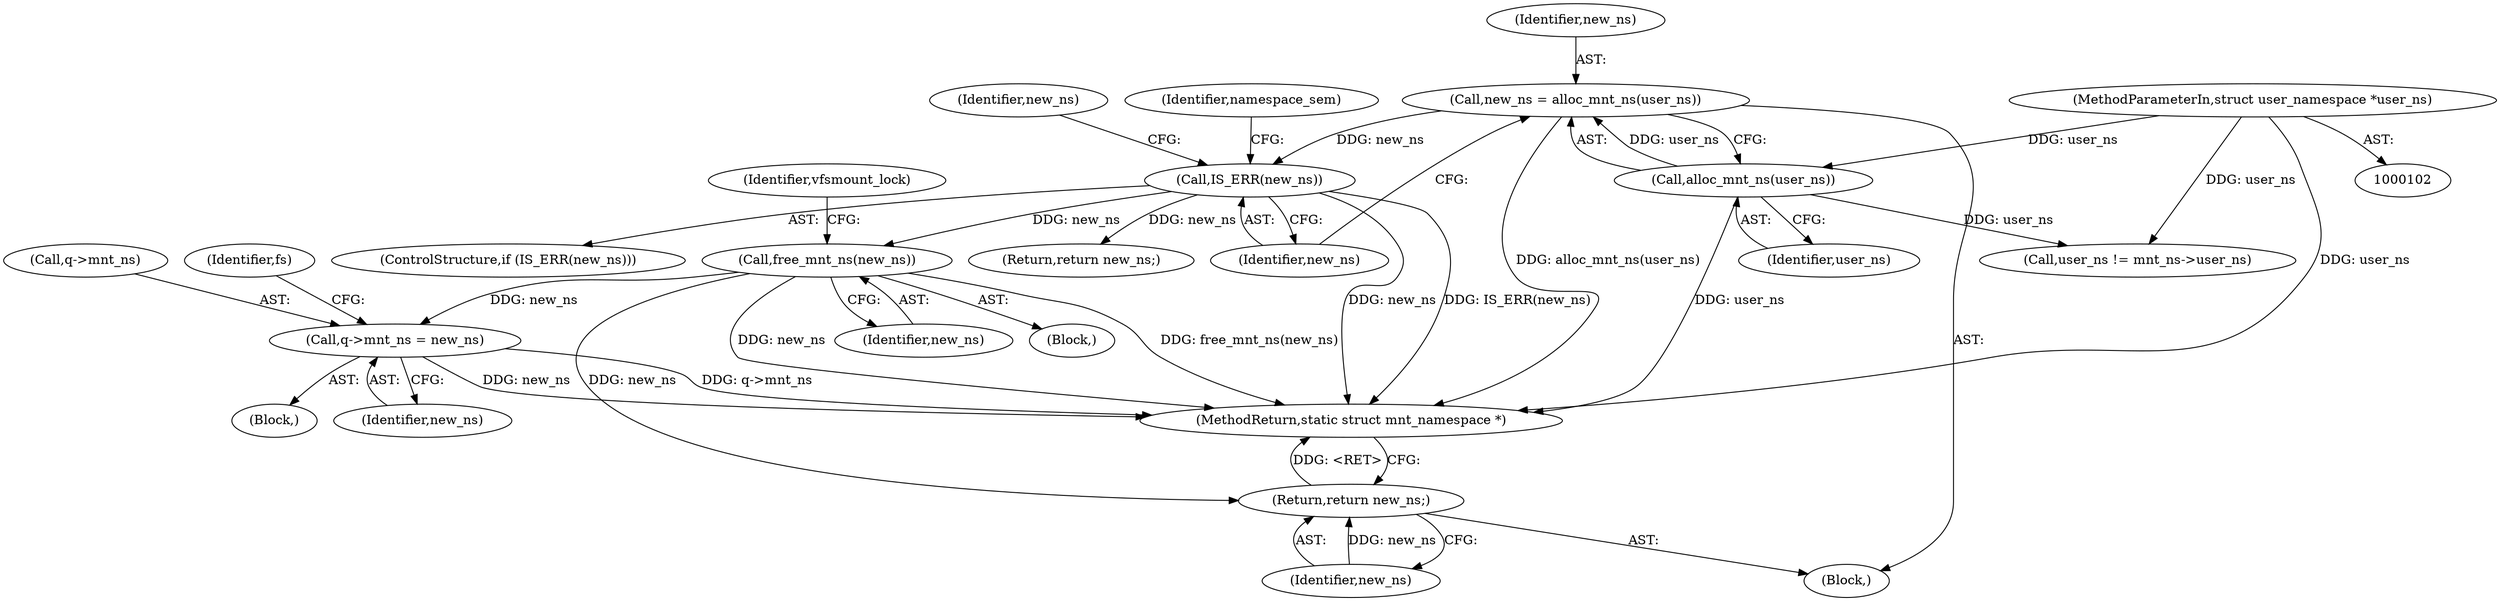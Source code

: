 digraph "0_linux_132c94e31b8bca8ea921f9f96a57d684fa4ae0a9_0@API" {
"1000163" [label="(Call,free_mnt_ns(new_ns))"];
"1000130" [label="(Call,IS_ERR(new_ns))"];
"1000125" [label="(Call,new_ns = alloc_mnt_ns(user_ns))"];
"1000127" [label="(Call,alloc_mnt_ns(user_ns))"];
"1000104" [label="(MethodParameterIn,struct user_namespace *user_ns)"];
"1000177" [label="(Call,q->mnt_ns = new_ns)"];
"1000259" [label="(Return,return new_ns;)"];
"1000164" [label="(Identifier,new_ns)"];
"1000181" [label="(Identifier,new_ns)"];
"1000126" [label="(Identifier,new_ns)"];
"1000178" [label="(Call,q->mnt_ns)"];
"1000131" [label="(Identifier,new_ns)"];
"1000163" [label="(Call,free_mnt_ns(new_ns))"];
"1000129" [label="(ControlStructure,if (IS_ERR(new_ns)))"];
"1000127" [label="(Call,alloc_mnt_ns(user_ns))"];
"1000261" [label="(MethodReturn,static struct mnt_namespace *)"];
"1000159" [label="(Block,)"];
"1000183" [label="(Identifier,fs)"];
"1000106" [label="(Block,)"];
"1000125" [label="(Call,new_ns = alloc_mnt_ns(user_ns))"];
"1000130" [label="(Call,IS_ERR(new_ns))"];
"1000176" [label="(Block,)"];
"1000133" [label="(Identifier,new_ns)"];
"1000260" [label="(Identifier,new_ns)"];
"1000167" [label="(Identifier,vfsmount_lock)"];
"1000104" [label="(MethodParameterIn,struct user_namespace *user_ns)"];
"1000177" [label="(Call,q->mnt_ns = new_ns)"];
"1000132" [label="(Return,return new_ns;)"];
"1000259" [label="(Return,return new_ns;)"];
"1000128" [label="(Identifier,user_ns)"];
"1000136" [label="(Identifier,namespace_sem)"];
"1000143" [label="(Call,user_ns != mnt_ns->user_ns)"];
"1000163" -> "1000159"  [label="AST: "];
"1000163" -> "1000164"  [label="CFG: "];
"1000164" -> "1000163"  [label="AST: "];
"1000167" -> "1000163"  [label="CFG: "];
"1000163" -> "1000261"  [label="DDG: free_mnt_ns(new_ns)"];
"1000163" -> "1000261"  [label="DDG: new_ns"];
"1000130" -> "1000163"  [label="DDG: new_ns"];
"1000163" -> "1000177"  [label="DDG: new_ns"];
"1000163" -> "1000259"  [label="DDG: new_ns"];
"1000130" -> "1000129"  [label="AST: "];
"1000130" -> "1000131"  [label="CFG: "];
"1000131" -> "1000130"  [label="AST: "];
"1000133" -> "1000130"  [label="CFG: "];
"1000136" -> "1000130"  [label="CFG: "];
"1000130" -> "1000261"  [label="DDG: IS_ERR(new_ns)"];
"1000130" -> "1000261"  [label="DDG: new_ns"];
"1000125" -> "1000130"  [label="DDG: new_ns"];
"1000130" -> "1000132"  [label="DDG: new_ns"];
"1000125" -> "1000106"  [label="AST: "];
"1000125" -> "1000127"  [label="CFG: "];
"1000126" -> "1000125"  [label="AST: "];
"1000127" -> "1000125"  [label="AST: "];
"1000131" -> "1000125"  [label="CFG: "];
"1000125" -> "1000261"  [label="DDG: alloc_mnt_ns(user_ns)"];
"1000127" -> "1000125"  [label="DDG: user_ns"];
"1000127" -> "1000128"  [label="CFG: "];
"1000128" -> "1000127"  [label="AST: "];
"1000127" -> "1000261"  [label="DDG: user_ns"];
"1000104" -> "1000127"  [label="DDG: user_ns"];
"1000127" -> "1000143"  [label="DDG: user_ns"];
"1000104" -> "1000102"  [label="AST: "];
"1000104" -> "1000261"  [label="DDG: user_ns"];
"1000104" -> "1000143"  [label="DDG: user_ns"];
"1000177" -> "1000176"  [label="AST: "];
"1000177" -> "1000181"  [label="CFG: "];
"1000178" -> "1000177"  [label="AST: "];
"1000181" -> "1000177"  [label="AST: "];
"1000183" -> "1000177"  [label="CFG: "];
"1000177" -> "1000261"  [label="DDG: new_ns"];
"1000177" -> "1000261"  [label="DDG: q->mnt_ns"];
"1000259" -> "1000106"  [label="AST: "];
"1000259" -> "1000260"  [label="CFG: "];
"1000260" -> "1000259"  [label="AST: "];
"1000261" -> "1000259"  [label="CFG: "];
"1000259" -> "1000261"  [label="DDG: <RET>"];
"1000260" -> "1000259"  [label="DDG: new_ns"];
}
